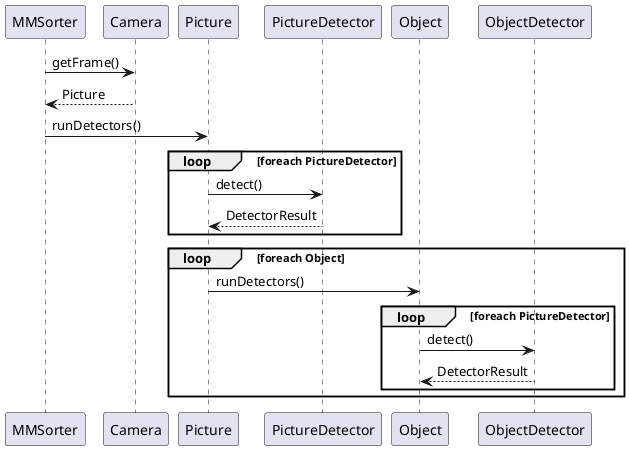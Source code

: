 @startuml
MMSorter -> Camera: getFrame()
Camera --> MMSorter: Picture
MMSorter -> Picture: runDetectors()
loop foreach PictureDetector
    Picture -> PictureDetector: detect()
    PictureDetector --> Picture: DetectorResult
end
loop foreach Object
    Picture -> Object: runDetectors()
        loop foreach PictureDetector
            Object -> ObjectDetector: detect()
            ObjectDetector --> Object: DetectorResult
        end
end

@enduml